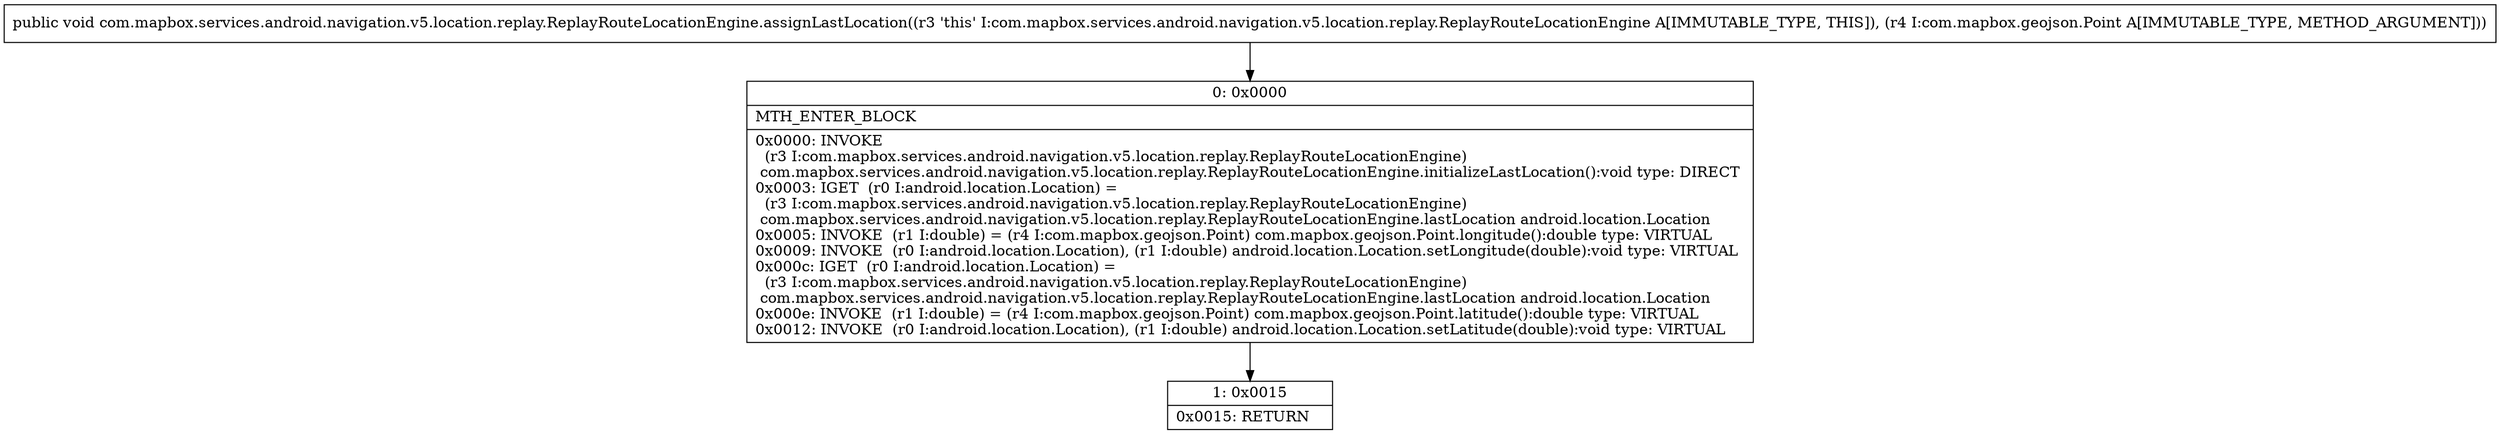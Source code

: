 digraph "CFG forcom.mapbox.services.android.navigation.v5.location.replay.ReplayRouteLocationEngine.assignLastLocation(Lcom\/mapbox\/geojson\/Point;)V" {
Node_0 [shape=record,label="{0\:\ 0x0000|MTH_ENTER_BLOCK\l|0x0000: INVOKE  \l  (r3 I:com.mapbox.services.android.navigation.v5.location.replay.ReplayRouteLocationEngine)\l com.mapbox.services.android.navigation.v5.location.replay.ReplayRouteLocationEngine.initializeLastLocation():void type: DIRECT \l0x0003: IGET  (r0 I:android.location.Location) = \l  (r3 I:com.mapbox.services.android.navigation.v5.location.replay.ReplayRouteLocationEngine)\l com.mapbox.services.android.navigation.v5.location.replay.ReplayRouteLocationEngine.lastLocation android.location.Location \l0x0005: INVOKE  (r1 I:double) = (r4 I:com.mapbox.geojson.Point) com.mapbox.geojson.Point.longitude():double type: VIRTUAL \l0x0009: INVOKE  (r0 I:android.location.Location), (r1 I:double) android.location.Location.setLongitude(double):void type: VIRTUAL \l0x000c: IGET  (r0 I:android.location.Location) = \l  (r3 I:com.mapbox.services.android.navigation.v5.location.replay.ReplayRouteLocationEngine)\l com.mapbox.services.android.navigation.v5.location.replay.ReplayRouteLocationEngine.lastLocation android.location.Location \l0x000e: INVOKE  (r1 I:double) = (r4 I:com.mapbox.geojson.Point) com.mapbox.geojson.Point.latitude():double type: VIRTUAL \l0x0012: INVOKE  (r0 I:android.location.Location), (r1 I:double) android.location.Location.setLatitude(double):void type: VIRTUAL \l}"];
Node_1 [shape=record,label="{1\:\ 0x0015|0x0015: RETURN   \l}"];
MethodNode[shape=record,label="{public void com.mapbox.services.android.navigation.v5.location.replay.ReplayRouteLocationEngine.assignLastLocation((r3 'this' I:com.mapbox.services.android.navigation.v5.location.replay.ReplayRouteLocationEngine A[IMMUTABLE_TYPE, THIS]), (r4 I:com.mapbox.geojson.Point A[IMMUTABLE_TYPE, METHOD_ARGUMENT])) }"];
MethodNode -> Node_0;
Node_0 -> Node_1;
}

